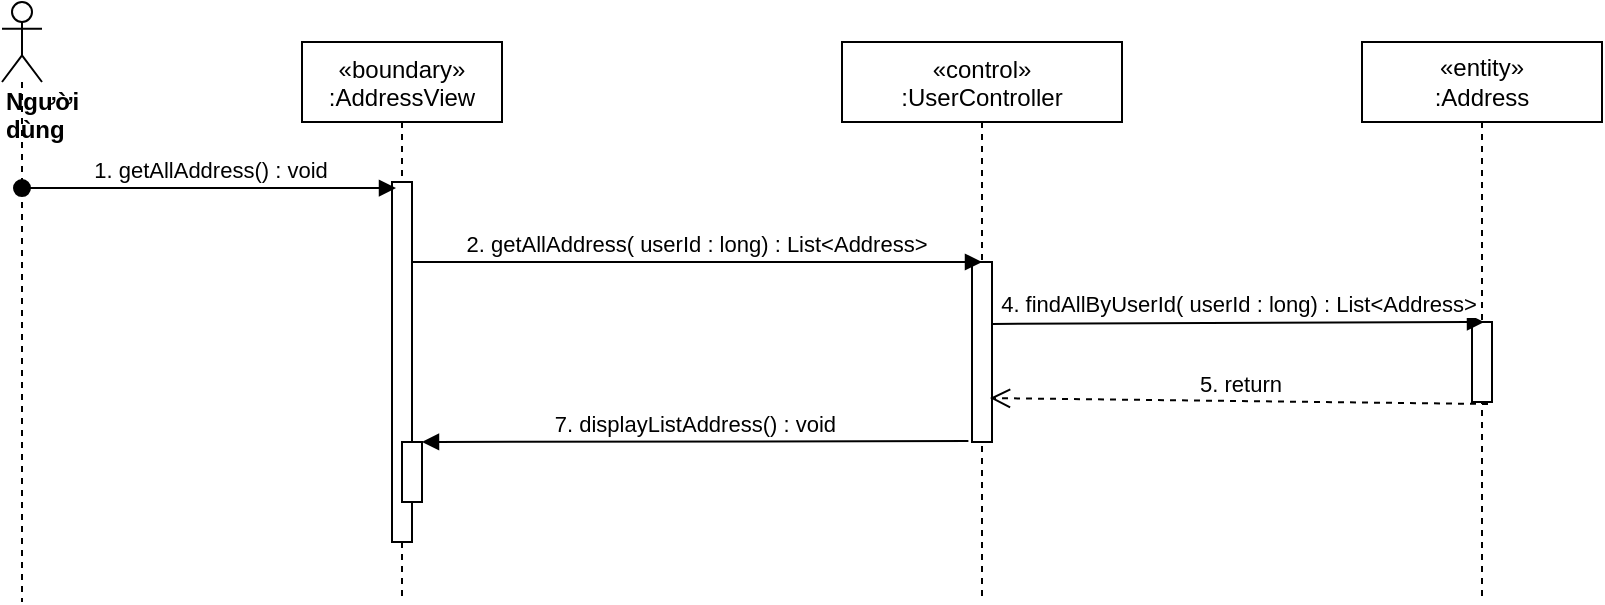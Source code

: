 <mxfile version="14.7.0" type="device"><diagram id="kgpKYQtTHZ0yAKxKKP6v" name="Page-1"><mxGraphModel dx="1108" dy="425" grid="1" gridSize="10" guides="1" tooltips="1" connect="1" arrows="1" fold="1" page="1" pageScale="1" pageWidth="850" pageHeight="1100" math="0" shadow="0"><root><mxCell id="0"/><mxCell id="1" parent="0"/><mxCell id="CDhAeBrbkq2yld2mGSYc-1" value="«boundary»&#10;:AddressView" style="shape=umlLifeline;perimeter=lifelinePerimeter;container=1;collapsible=0;recursiveResize=0;rounded=0;shadow=0;strokeWidth=1;" parent="1" vertex="1"><mxGeometry x="200" y="80" width="100" height="280" as="geometry"/></mxCell><mxCell id="CDhAeBrbkq2yld2mGSYc-2" value="" style="html=1;points=[];perimeter=orthogonalPerimeter;" parent="CDhAeBrbkq2yld2mGSYc-1" vertex="1"><mxGeometry x="45" y="70" width="10" height="180" as="geometry"/></mxCell><mxCell id="CDhAeBrbkq2yld2mGSYc-3" value="«control»&#10;:UserController" style="shape=umlLifeline;perimeter=lifelinePerimeter;container=1;collapsible=0;recursiveResize=0;rounded=0;shadow=0;strokeWidth=1;size=40;" parent="1" vertex="1"><mxGeometry x="470" y="80" width="140" height="280" as="geometry"/></mxCell><mxCell id="CDhAeBrbkq2yld2mGSYc-4" value="" style="points=[];perimeter=orthogonalPerimeter;rounded=0;shadow=0;strokeWidth=1;" parent="CDhAeBrbkq2yld2mGSYc-3" vertex="1"><mxGeometry x="65" y="110" width="10" height="90" as="geometry"/></mxCell><mxCell id="CDhAeBrbkq2yld2mGSYc-5" value="&lt;div&gt;&lt;b&gt;Người dùng&lt;/b&gt;&lt;/div&gt;" style="shape=umlLifeline;participant=umlActor;perimeter=lifelinePerimeter;whiteSpace=wrap;html=1;container=1;collapsible=0;recursiveResize=0;verticalAlign=top;spacingTop=36;outlineConnect=0;align=left;" parent="1" vertex="1"><mxGeometry x="50" y="60" width="20" height="300" as="geometry"/></mxCell><mxCell id="CDhAeBrbkq2yld2mGSYc-8" value="1. getAllAddress() : void" style="html=1;verticalAlign=bottom;startArrow=oval;startFill=1;endArrow=block;startSize=8;entryX=0.2;entryY=0.017;entryDx=0;entryDy=0;entryPerimeter=0;" parent="1" source="CDhAeBrbkq2yld2mGSYc-5" target="CDhAeBrbkq2yld2mGSYc-2" edge="1"><mxGeometry width="60" relative="1" as="geometry"><mxPoint x="400" y="230" as="sourcePoint"/><mxPoint x="283" y="160" as="targetPoint"/></mxGeometry></mxCell><mxCell id="CDhAeBrbkq2yld2mGSYc-9" value="2. getAllAddress( userId : long) : List&amp;lt;Address&amp;gt;" style="html=1;verticalAlign=bottom;endArrow=block;entryX=0.5;entryY=0;entryDx=0;entryDy=0;entryPerimeter=0;exitX=0.98;exitY=0.222;exitDx=0;exitDy=0;exitPerimeter=0;" parent="1" source="CDhAeBrbkq2yld2mGSYc-2" target="CDhAeBrbkq2yld2mGSYc-4" edge="1"><mxGeometry width="80" relative="1" as="geometry"><mxPoint x="298.0" y="370" as="sourcePoint"/><mxPoint x="470" y="330" as="targetPoint"/></mxGeometry></mxCell><mxCell id="CDhAeBrbkq2yld2mGSYc-10" value="&lt;span&gt;«entity»&lt;br&gt;&lt;/span&gt;:Address" style="shape=umlLifeline;perimeter=lifelinePerimeter;whiteSpace=wrap;html=1;container=1;collapsible=0;recursiveResize=0;outlineConnect=0;" parent="1" vertex="1"><mxGeometry x="730" y="80" width="120" height="280" as="geometry"/></mxCell><mxCell id="CDhAeBrbkq2yld2mGSYc-11" value="" style="points=[];perimeter=orthogonalPerimeter;rounded=0;shadow=0;strokeWidth=1;" parent="CDhAeBrbkq2yld2mGSYc-10" vertex="1"><mxGeometry x="55" y="140" width="10" height="40" as="geometry"/></mxCell><mxCell id="CDhAeBrbkq2yld2mGSYc-14" value="4. findAllByUserId( userId : long) : List&amp;lt;Address&amp;gt;" style="html=1;verticalAlign=bottom;endArrow=block;entryX=0.6;entryY=0;entryDx=0;entryDy=0;entryPerimeter=0;exitX=1;exitY=0.344;exitDx=0;exitDy=0;exitPerimeter=0;" parent="1" source="CDhAeBrbkq2yld2mGSYc-4" target="CDhAeBrbkq2yld2mGSYc-11" edge="1"><mxGeometry width="80" relative="1" as="geometry"><mxPoint x="804.8" y="258.8" as="sourcePoint"/><mxPoint x="840" y="430" as="targetPoint"/></mxGeometry></mxCell><mxCell id="CDhAeBrbkq2yld2mGSYc-15" value="5. return" style="html=1;verticalAlign=bottom;endArrow=open;dashed=1;endSize=8;exitX=0.8;exitY=1.025;exitDx=0;exitDy=0;exitPerimeter=0;entryX=0.9;entryY=0.756;entryDx=0;entryDy=0;entryPerimeter=0;" parent="1" source="CDhAeBrbkq2yld2mGSYc-11" target="CDhAeBrbkq2yld2mGSYc-4" edge="1"><mxGeometry relative="1" as="geometry"><mxPoint x="840" y="430" as="sourcePoint"/><mxPoint x="805" y="301" as="targetPoint"/></mxGeometry></mxCell><mxCell id="CDhAeBrbkq2yld2mGSYc-16" value="7. displayListAddress() : void" style="verticalAlign=bottom;endArrow=block;shadow=0;strokeWidth=1;exitX=-0.18;exitY=0.995;exitDx=0;exitDy=0;exitPerimeter=0;" parent="1" source="CDhAeBrbkq2yld2mGSYc-4" target="CDhAeBrbkq2yld2mGSYc-17" edge="1"><mxGeometry relative="1" as="geometry"><mxPoint x="530" y="532" as="sourcePoint"/><mxPoint x="340" y="359" as="targetPoint"/></mxGeometry></mxCell><mxCell id="CDhAeBrbkq2yld2mGSYc-17" value="" style="html=1;points=[];perimeter=orthogonalPerimeter;" parent="1" vertex="1"><mxGeometry x="250" y="280" width="10" height="30" as="geometry"/></mxCell></root></mxGraphModel></diagram></mxfile>